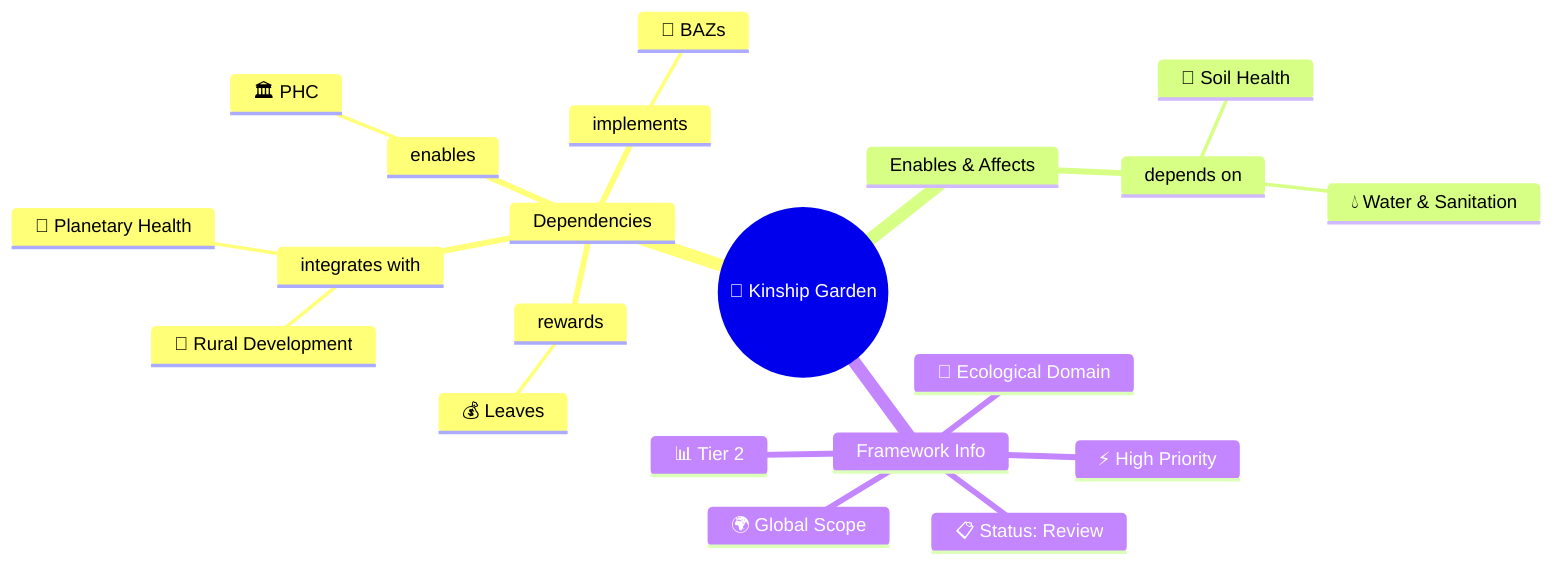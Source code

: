 mindmap
  root(("🌱 Kinship Garden"))
    Dependencies
      rewards
        💰 Leaves
      integrates with
        💚 Planetary Health
        🚜 Rural Development
      enables
        🏛️ PHC
      implements
        🏢 BAZs
    Enables & Affects
      depends on
        🌾 Soil Health
        💧 Water & Sanitation
    Framework Info
      📊 Tier 2
      🎯 Ecological Domain
      🌍 Global Scope
      ⚡ High Priority
      📋 Status: Review